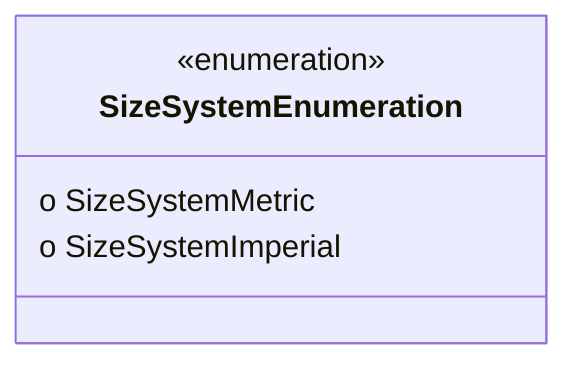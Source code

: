 classDiagram
  class SizeSystemEnumeration {
<<enumeration>>
  o SizeSystemMetric
  o SizeSystemImperial
 }